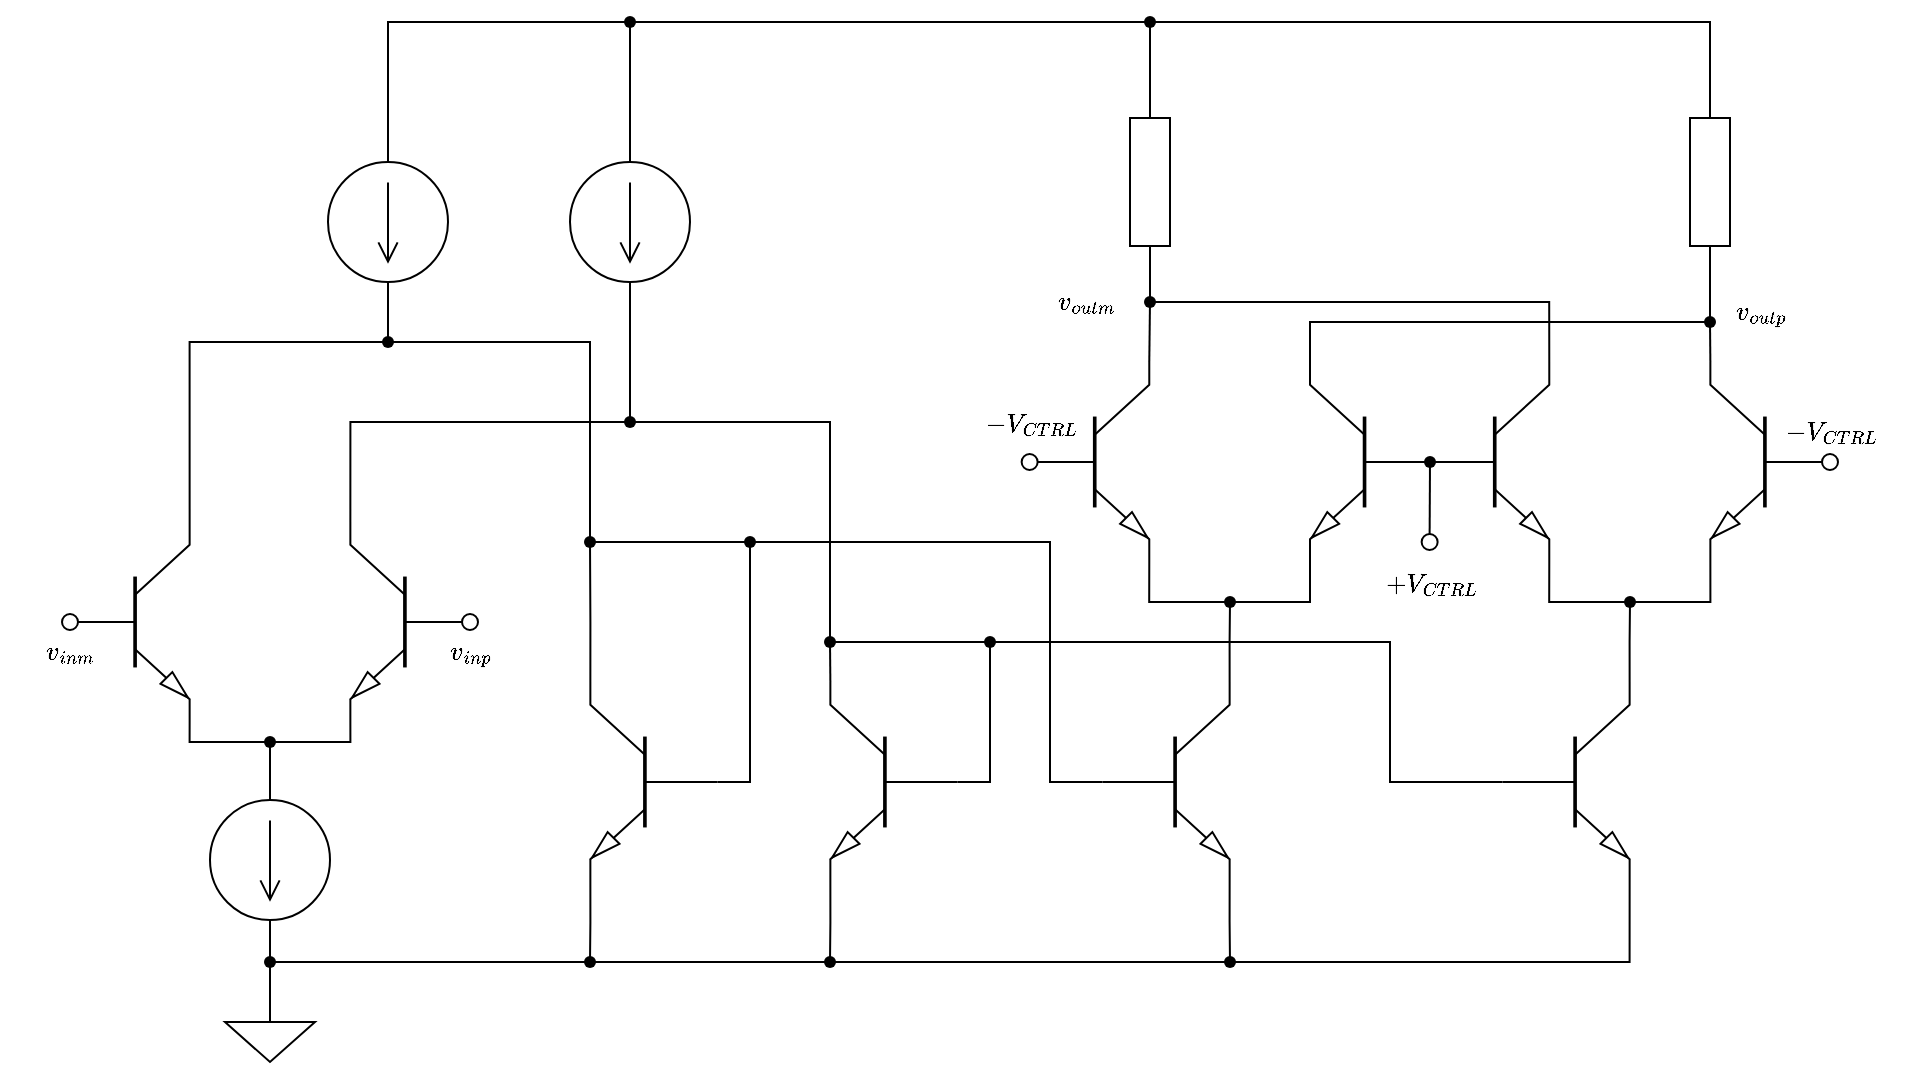 <mxfile version="24.1.0" type="device">
  <diagram name="ページ1" id="3CdTRiGsujiSw6c1h7v3">
    <mxGraphModel dx="1407" dy="570" grid="1" gridSize="10" guides="1" tooltips="1" connect="1" arrows="1" fold="1" page="1" pageScale="1" pageWidth="827" pageHeight="1169" math="1" shadow="0">
      <root>
        <mxCell id="0" />
        <mxCell id="1" parent="0" />
        <mxCell id="YW9zwW-SNKCNuL622meQ-1" value="" style="verticalLabelPosition=bottom;shadow=0;dashed=0;align=center;html=1;verticalAlign=top;shape=mxgraph.electrical.transistors.npn_transistor_5;" parent="1" vertex="1">
          <mxGeometry x="336" y="390" width="64" height="100" as="geometry" />
        </mxCell>
        <mxCell id="PU3b96CcsqgNLKvAV13z-3" value="" style="verticalLabelPosition=bottom;shadow=0;dashed=0;align=center;html=1;verticalAlign=top;shape=mxgraph.electrical.transistors.npn_transistor_5;flipH=1;" parent="1" vertex="1">
          <mxGeometry x="480" y="390" width="64" height="100" as="geometry" />
        </mxCell>
        <mxCell id="PU3b96CcsqgNLKvAV13z-4" value="" style="pointerEvents=1;verticalLabelPosition=bottom;shadow=0;dashed=0;align=center;html=1;verticalAlign=top;shape=mxgraph.electrical.signal_sources.source;aspect=fixed;points=[[0.5,0,0],[1,0.5,0],[0.5,1,0],[0,0.5,0]];elSignalType=dc1;direction=south;" parent="1" vertex="1">
          <mxGeometry x="410" y="529" width="60" height="60" as="geometry" />
        </mxCell>
        <mxCell id="PU3b96CcsqgNLKvAV13z-5" value="" style="verticalLabelPosition=bottom;shadow=0;dashed=0;align=center;html=1;verticalAlign=top;shape=mxgraph.electrical.transistors.npn_transistor_5;flipH=1;" parent="1" vertex="1">
          <mxGeometry x="600" y="470" width="64" height="100" as="geometry" />
        </mxCell>
        <mxCell id="PU3b96CcsqgNLKvAV13z-6" value="" style="verticalLabelPosition=bottom;shadow=0;dashed=0;align=center;html=1;verticalAlign=top;shape=mxgraph.electrical.transistors.npn_transistor_5;flipH=1;" parent="1" vertex="1">
          <mxGeometry x="720" y="470" width="64" height="100" as="geometry" />
        </mxCell>
        <mxCell id="PU3b96CcsqgNLKvAV13z-10" value="" style="verticalLabelPosition=bottom;shadow=0;dashed=0;align=center;html=1;verticalAlign=top;shape=mxgraph.electrical.transistors.npn_transistor_5;flipH=0;" parent="1" vertex="1">
          <mxGeometry x="856" y="470" width="64" height="100" as="geometry" />
        </mxCell>
        <mxCell id="PU3b96CcsqgNLKvAV13z-11" value="" style="verticalLabelPosition=bottom;shadow=0;dashed=0;align=center;html=1;verticalAlign=top;shape=mxgraph.electrical.transistors.npn_transistor_5;flipH=0;" parent="1" vertex="1">
          <mxGeometry x="1056" y="470" width="64" height="100" as="geometry" />
        </mxCell>
        <mxCell id="PU3b96CcsqgNLKvAV13z-12" value="" style="verticalLabelPosition=bottom;shadow=0;dashed=0;align=center;html=1;verticalAlign=top;shape=mxgraph.electrical.transistors.npn_transistor_5;" parent="1" vertex="1">
          <mxGeometry x="815.82" y="310" width="64" height="100" as="geometry" />
        </mxCell>
        <mxCell id="PU3b96CcsqgNLKvAV13z-13" value="" style="verticalLabelPosition=bottom;shadow=0;dashed=0;align=center;html=1;verticalAlign=top;shape=mxgraph.electrical.transistors.npn_transistor_5;flipH=1;" parent="1" vertex="1">
          <mxGeometry x="959.82" y="310" width="64" height="100" as="geometry" />
        </mxCell>
        <mxCell id="PU3b96CcsqgNLKvAV13z-14" value="" style="verticalLabelPosition=bottom;shadow=0;dashed=0;align=center;html=1;verticalAlign=top;shape=mxgraph.electrical.transistors.npn_transistor_5;" parent="1" vertex="1">
          <mxGeometry x="1015.82" y="310" width="64" height="100" as="geometry" />
        </mxCell>
        <mxCell id="PU3b96CcsqgNLKvAV13z-15" value="" style="verticalLabelPosition=bottom;shadow=0;dashed=0;align=center;html=1;verticalAlign=top;shape=mxgraph.electrical.transistors.npn_transistor_5;flipH=1;" parent="1" vertex="1">
          <mxGeometry x="1160" y="310" width="64" height="100" as="geometry" />
        </mxCell>
        <mxCell id="PU3b96CcsqgNLKvAV13z-16" value="" style="shape=waypoint;sketch=0;fillStyle=solid;size=6;pointerEvents=1;points=[];fillColor=none;resizable=0;rotatable=0;perimeter=centerPerimeter;snapToPoint=1;fontFamily=Helvetica;fontSize=11;fontColor=default;labelBackgroundColor=default;" parent="1" vertex="1">
          <mxGeometry x="910" y="420" width="20" height="20" as="geometry" />
        </mxCell>
        <mxCell id="PU3b96CcsqgNLKvAV13z-17" style="edgeStyle=orthogonalEdgeStyle;rounded=0;orthogonalLoop=1;jettySize=auto;html=1;exitX=1;exitY=1;exitDx=0;exitDy=0;exitPerimeter=0;entryX=0.007;entryY=0.429;entryDx=0;entryDy=0;entryPerimeter=0;strokeColor=default;align=center;verticalAlign=middle;fontFamily=Helvetica;fontSize=11;fontColor=default;labelBackgroundColor=default;endArrow=none;endFill=0;" parent="1" source="PU3b96CcsqgNLKvAV13z-12" target="PU3b96CcsqgNLKvAV13z-16" edge="1">
          <mxGeometry relative="1" as="geometry">
            <Array as="points">
              <mxPoint x="879.82" y="430" />
            </Array>
          </mxGeometry>
        </mxCell>
        <mxCell id="PU3b96CcsqgNLKvAV13z-18" style="edgeStyle=orthogonalEdgeStyle;rounded=0;orthogonalLoop=1;jettySize=auto;html=1;exitX=1;exitY=1;exitDx=0;exitDy=0;exitPerimeter=0;entryX=0.96;entryY=0.643;entryDx=0;entryDy=0;entryPerimeter=0;strokeColor=default;align=center;verticalAlign=middle;fontFamily=Helvetica;fontSize=11;fontColor=default;labelBackgroundColor=default;endArrow=none;endFill=0;" parent="1" source="PU3b96CcsqgNLKvAV13z-13" target="PU3b96CcsqgNLKvAV13z-16" edge="1">
          <mxGeometry relative="1" as="geometry">
            <Array as="points">
              <mxPoint x="959.82" y="430" />
            </Array>
          </mxGeometry>
        </mxCell>
        <mxCell id="B4WlmdKC-h2AMB1wvCXI-6" style="edgeStyle=orthogonalEdgeStyle;rounded=0;orthogonalLoop=1;jettySize=auto;html=1;entryX=0.5;entryY=0;entryDx=0;entryDy=0;endArrow=none;endFill=0;" parent="1" source="PU3b96CcsqgNLKvAV13z-19" target="B4WlmdKC-h2AMB1wvCXI-3" edge="1">
          <mxGeometry relative="1" as="geometry" />
        </mxCell>
        <mxCell id="PU3b96CcsqgNLKvAV13z-19" value="" style="shape=waypoint;sketch=0;fillStyle=solid;size=6;pointerEvents=1;points=[];fillColor=none;resizable=0;rotatable=0;perimeter=centerPerimeter;snapToPoint=1;fontFamily=Helvetica;fontSize=11;fontColor=default;labelBackgroundColor=default;" parent="1" vertex="1">
          <mxGeometry x="1010" y="350" width="20" height="20" as="geometry" />
        </mxCell>
        <mxCell id="PU3b96CcsqgNLKvAV13z-20" style="edgeStyle=orthogonalEdgeStyle;rounded=0;orthogonalLoop=1;jettySize=auto;html=1;exitX=0;exitY=0.5;exitDx=0;exitDy=0;exitPerimeter=0;entryX=0.007;entryY=0.476;entryDx=0;entryDy=0;entryPerimeter=0;strokeColor=default;align=center;verticalAlign=middle;fontFamily=Helvetica;fontSize=11;fontColor=default;labelBackgroundColor=default;endArrow=none;endFill=0;" parent="1" source="PU3b96CcsqgNLKvAV13z-13" target="PU3b96CcsqgNLKvAV13z-19" edge="1">
          <mxGeometry relative="1" as="geometry" />
        </mxCell>
        <mxCell id="PU3b96CcsqgNLKvAV13z-21" style="edgeStyle=orthogonalEdgeStyle;rounded=0;orthogonalLoop=1;jettySize=auto;html=1;exitX=0;exitY=0.5;exitDx=0;exitDy=0;exitPerimeter=0;entryX=0.96;entryY=0.595;entryDx=0;entryDy=0;entryPerimeter=0;strokeColor=default;align=center;verticalAlign=middle;fontFamily=Helvetica;fontSize=11;fontColor=default;labelBackgroundColor=default;endArrow=none;endFill=0;" parent="1" source="PU3b96CcsqgNLKvAV13z-14" target="PU3b96CcsqgNLKvAV13z-19" edge="1">
          <mxGeometry relative="1" as="geometry" />
        </mxCell>
        <mxCell id="PU3b96CcsqgNLKvAV13z-22" value="" style="shape=waypoint;sketch=0;fillStyle=solid;size=6;pointerEvents=1;points=[];fillColor=none;resizable=0;rotatable=0;perimeter=centerPerimeter;snapToPoint=1;fontFamily=Helvetica;fontSize=11;fontColor=default;labelBackgroundColor=default;" parent="1" vertex="1">
          <mxGeometry x="1110" y="420" width="20" height="20" as="geometry" />
        </mxCell>
        <mxCell id="PU3b96CcsqgNLKvAV13z-23" style="edgeStyle=orthogonalEdgeStyle;rounded=0;orthogonalLoop=1;jettySize=auto;html=1;exitX=1;exitY=1;exitDx=0;exitDy=0;exitPerimeter=0;entryX=0.079;entryY=0.31;entryDx=0;entryDy=0;entryPerimeter=0;strokeColor=default;align=center;verticalAlign=middle;fontFamily=Helvetica;fontSize=11;fontColor=default;labelBackgroundColor=default;endArrow=none;endFill=0;" parent="1" source="PU3b96CcsqgNLKvAV13z-14" target="PU3b96CcsqgNLKvAV13z-22" edge="1">
          <mxGeometry relative="1" as="geometry">
            <Array as="points">
              <mxPoint x="1080" y="430" />
            </Array>
          </mxGeometry>
        </mxCell>
        <mxCell id="PU3b96CcsqgNLKvAV13z-24" style="edgeStyle=orthogonalEdgeStyle;rounded=0;orthogonalLoop=1;jettySize=auto;html=1;exitX=1;exitY=1;exitDx=0;exitDy=0;exitPerimeter=0;entryX=0.96;entryY=0.381;entryDx=0;entryDy=0;entryPerimeter=0;strokeColor=default;align=center;verticalAlign=middle;fontFamily=Helvetica;fontSize=11;fontColor=default;labelBackgroundColor=default;endArrow=none;endFill=0;" parent="1" source="PU3b96CcsqgNLKvAV13z-15" target="PU3b96CcsqgNLKvAV13z-22" edge="1">
          <mxGeometry relative="1" as="geometry">
            <Array as="points">
              <mxPoint x="1160" y="430" />
            </Array>
          </mxGeometry>
        </mxCell>
        <mxCell id="PU3b96CcsqgNLKvAV13z-25" style="edgeStyle=orthogonalEdgeStyle;rounded=0;orthogonalLoop=1;jettySize=auto;html=1;exitX=1;exitY=0;exitDx=0;exitDy=0;exitPerimeter=0;entryX=0.531;entryY=1.024;entryDx=0;entryDy=0;entryPerimeter=0;strokeColor=default;align=center;verticalAlign=middle;fontFamily=Helvetica;fontSize=11;fontColor=default;labelBackgroundColor=default;endArrow=none;endFill=0;" parent="1" source="PU3b96CcsqgNLKvAV13z-11" target="PU3b96CcsqgNLKvAV13z-22" edge="1">
          <mxGeometry relative="1" as="geometry" />
        </mxCell>
        <mxCell id="PU3b96CcsqgNLKvAV13z-26" style="edgeStyle=orthogonalEdgeStyle;rounded=0;orthogonalLoop=1;jettySize=auto;html=1;exitX=1;exitY=0;exitDx=0;exitDy=0;exitPerimeter=0;entryX=0.436;entryY=1.119;entryDx=0;entryDy=0;entryPerimeter=0;strokeColor=default;align=center;verticalAlign=middle;fontFamily=Helvetica;fontSize=11;fontColor=default;labelBackgroundColor=default;endArrow=none;endFill=0;" parent="1" source="PU3b96CcsqgNLKvAV13z-10" target="PU3b96CcsqgNLKvAV13z-16" edge="1">
          <mxGeometry relative="1" as="geometry" />
        </mxCell>
        <mxCell id="PU3b96CcsqgNLKvAV13z-30" value="" style="shape=waypoint;sketch=0;fillStyle=solid;size=6;pointerEvents=1;points=[];fillColor=none;resizable=0;rotatable=0;perimeter=centerPerimeter;snapToPoint=1;fontFamily=Helvetica;fontSize=11;fontColor=default;labelBackgroundColor=default;" parent="1" vertex="1">
          <mxGeometry x="590" y="390" width="20" height="20" as="geometry" />
        </mxCell>
        <mxCell id="PU3b96CcsqgNLKvAV13z-31" value="" style="shape=waypoint;sketch=0;fillStyle=solid;size=6;pointerEvents=1;points=[];fillColor=none;resizable=0;rotatable=0;perimeter=centerPerimeter;snapToPoint=1;fontFamily=Helvetica;fontSize=11;fontColor=default;labelBackgroundColor=default;" parent="1" vertex="1">
          <mxGeometry x="710" y="440" width="20" height="20" as="geometry" />
        </mxCell>
        <mxCell id="PU3b96CcsqgNLKvAV13z-32" style="edgeStyle=orthogonalEdgeStyle;rounded=0;orthogonalLoop=1;jettySize=auto;html=1;exitX=1;exitY=0;exitDx=0;exitDy=0;exitPerimeter=0;entryX=0.674;entryY=1.024;entryDx=0;entryDy=0;entryPerimeter=0;strokeColor=default;align=center;verticalAlign=middle;fontFamily=Helvetica;fontSize=11;fontColor=default;labelBackgroundColor=default;endArrow=none;endFill=0;" parent="1" source="PU3b96CcsqgNLKvAV13z-5" target="PU3b96CcsqgNLKvAV13z-30" edge="1">
          <mxGeometry relative="1" as="geometry" />
        </mxCell>
        <mxCell id="PU3b96CcsqgNLKvAV13z-33" style="edgeStyle=orthogonalEdgeStyle;rounded=0;orthogonalLoop=1;jettySize=auto;html=1;exitX=1;exitY=0;exitDx=0;exitDy=0;exitPerimeter=0;entryX=0.483;entryY=1.071;entryDx=0;entryDy=0;entryPerimeter=0;strokeColor=default;align=center;verticalAlign=middle;fontFamily=Helvetica;fontSize=11;fontColor=default;labelBackgroundColor=default;endArrow=none;endFill=0;" parent="1" source="PU3b96CcsqgNLKvAV13z-6" target="PU3b96CcsqgNLKvAV13z-31" edge="1">
          <mxGeometry relative="1" as="geometry" />
        </mxCell>
        <mxCell id="PU3b96CcsqgNLKvAV13z-37" value="" style="shape=waypoint;sketch=0;fillStyle=solid;size=6;pointerEvents=1;points=[];fillColor=none;resizable=0;rotatable=0;perimeter=centerPerimeter;snapToPoint=1;fontFamily=Helvetica;fontSize=11;fontColor=default;labelBackgroundColor=default;" parent="1" vertex="1">
          <mxGeometry x="670" y="390" width="20" height="20" as="geometry" />
        </mxCell>
        <mxCell id="PU3b96CcsqgNLKvAV13z-38" style="edgeStyle=orthogonalEdgeStyle;rounded=0;orthogonalLoop=1;jettySize=auto;html=1;exitX=0;exitY=0.5;exitDx=0;exitDy=0;exitPerimeter=0;entryX=0.555;entryY=1.048;entryDx=0;entryDy=0;entryPerimeter=0;strokeColor=default;align=center;verticalAlign=middle;fontFamily=Helvetica;fontSize=11;fontColor=default;labelBackgroundColor=default;endArrow=none;endFill=0;" parent="1" source="PU3b96CcsqgNLKvAV13z-5" target="PU3b96CcsqgNLKvAV13z-37" edge="1">
          <mxGeometry relative="1" as="geometry">
            <Array as="points">
              <mxPoint x="680" y="520" />
            </Array>
          </mxGeometry>
        </mxCell>
        <mxCell id="PU3b96CcsqgNLKvAV13z-39" style="edgeStyle=orthogonalEdgeStyle;rounded=0;orthogonalLoop=1;jettySize=auto;html=1;entryX=-0.017;entryY=0.643;entryDx=0;entryDy=0;entryPerimeter=0;strokeColor=default;align=center;verticalAlign=middle;fontFamily=Helvetica;fontSize=11;fontColor=default;labelBackgroundColor=default;endArrow=none;endFill=0;" parent="1" source="PU3b96CcsqgNLKvAV13z-30" target="PU3b96CcsqgNLKvAV13z-37" edge="1">
          <mxGeometry relative="1" as="geometry" />
        </mxCell>
        <mxCell id="PU3b96CcsqgNLKvAV13z-42" value="" style="pointerEvents=1;verticalLabelPosition=bottom;shadow=0;dashed=0;align=center;html=1;verticalAlign=top;shape=mxgraph.electrical.signal_sources.source;aspect=fixed;points=[[0.5,0,0],[1,0.5,0],[0.5,1,0],[0,0.5,0]];elSignalType=dc1;direction=south;" parent="1" vertex="1">
          <mxGeometry x="469" y="210" width="60" height="60" as="geometry" />
        </mxCell>
        <mxCell id="PU3b96CcsqgNLKvAV13z-43" value="" style="pointerEvents=1;verticalLabelPosition=bottom;shadow=0;dashed=0;align=center;html=1;verticalAlign=top;shape=mxgraph.electrical.signal_sources.source;aspect=fixed;points=[[0.5,0,0],[1,0.5,0],[0.5,1,0],[0,0.5,0]];elSignalType=dc1;direction=south;" parent="1" vertex="1">
          <mxGeometry x="590" y="210" width="60" height="60" as="geometry" />
        </mxCell>
        <mxCell id="PU3b96CcsqgNLKvAV13z-44" value="" style="shape=waypoint;sketch=0;fillStyle=solid;size=6;pointerEvents=1;points=[];fillColor=none;resizable=0;rotatable=0;perimeter=centerPerimeter;snapToPoint=1;fontFamily=Helvetica;fontSize=11;fontColor=default;labelBackgroundColor=default;" parent="1" vertex="1">
          <mxGeometry x="489" y="290" width="20" height="20" as="geometry" />
        </mxCell>
        <mxCell id="PU3b96CcsqgNLKvAV13z-45" value="" style="shape=waypoint;sketch=0;fillStyle=solid;size=6;pointerEvents=1;points=[];fillColor=none;resizable=0;rotatable=0;perimeter=centerPerimeter;snapToPoint=1;fontFamily=Helvetica;fontSize=11;fontColor=default;labelBackgroundColor=default;" parent="1" vertex="1">
          <mxGeometry x="610" y="330" width="20" height="20" as="geometry" />
        </mxCell>
        <mxCell id="PU3b96CcsqgNLKvAV13z-47" style="edgeStyle=orthogonalEdgeStyle;rounded=0;orthogonalLoop=1;jettySize=auto;html=1;exitX=1;exitY=0;exitDx=0;exitDy=0;exitPerimeter=0;entryX=0.043;entryY=0.693;entryDx=0;entryDy=0;entryPerimeter=0;strokeColor=default;align=center;verticalAlign=middle;fontFamily=Helvetica;fontSize=11;fontColor=default;labelBackgroundColor=default;endArrow=none;endFill=0;" parent="1" source="PU3b96CcsqgNLKvAV13z-3" target="PU3b96CcsqgNLKvAV13z-45" edge="1">
          <mxGeometry relative="1" as="geometry">
            <Array as="points">
              <mxPoint x="480" y="340" />
            </Array>
          </mxGeometry>
        </mxCell>
        <mxCell id="PU3b96CcsqgNLKvAV13z-48" style="edgeStyle=orthogonalEdgeStyle;rounded=0;orthogonalLoop=1;jettySize=auto;html=1;entryX=0.586;entryY=-0.007;entryDx=0;entryDy=0;entryPerimeter=0;strokeColor=default;align=center;verticalAlign=middle;fontFamily=Helvetica;fontSize=11;fontColor=default;labelBackgroundColor=default;endArrow=none;endFill=0;" parent="1" source="PU3b96CcsqgNLKvAV13z-45" target="PU3b96CcsqgNLKvAV13z-31" edge="1">
          <mxGeometry relative="1" as="geometry" />
        </mxCell>
        <mxCell id="PU3b96CcsqgNLKvAV13z-49" style="edgeStyle=orthogonalEdgeStyle;rounded=0;orthogonalLoop=1;jettySize=auto;html=1;exitX=1;exitY=0.5;exitDx=0;exitDy=0;exitPerimeter=0;entryX=0.557;entryY=-0.107;entryDx=0;entryDy=0;entryPerimeter=0;strokeColor=default;align=center;verticalAlign=middle;fontFamily=Helvetica;fontSize=11;fontColor=default;labelBackgroundColor=default;endArrow=none;endFill=0;" parent="1" source="PU3b96CcsqgNLKvAV13z-43" target="PU3b96CcsqgNLKvAV13z-45" edge="1">
          <mxGeometry relative="1" as="geometry" />
        </mxCell>
        <mxCell id="PU3b96CcsqgNLKvAV13z-50" style="edgeStyle=orthogonalEdgeStyle;rounded=0;orthogonalLoop=1;jettySize=auto;html=1;exitX=1;exitY=0;exitDx=0;exitDy=0;exitPerimeter=0;entryX=-0.136;entryY=0.293;entryDx=0;entryDy=0;entryPerimeter=0;strokeColor=default;align=center;verticalAlign=middle;fontFamily=Helvetica;fontSize=11;fontColor=default;labelBackgroundColor=default;endArrow=none;endFill=0;" parent="1" source="YW9zwW-SNKCNuL622meQ-1" target="PU3b96CcsqgNLKvAV13z-44" edge="1">
          <mxGeometry relative="1" as="geometry">
            <Array as="points">
              <mxPoint x="400" y="300" />
            </Array>
          </mxGeometry>
        </mxCell>
        <mxCell id="PU3b96CcsqgNLKvAV13z-51" style="edgeStyle=orthogonalEdgeStyle;rounded=0;orthogonalLoop=1;jettySize=auto;html=1;entryX=0.671;entryY=-0.107;entryDx=0;entryDy=0;entryPerimeter=0;strokeColor=default;align=center;verticalAlign=middle;fontFamily=Helvetica;fontSize=11;fontColor=default;labelBackgroundColor=default;endArrow=none;endFill=0;" parent="1" source="PU3b96CcsqgNLKvAV13z-44" target="PU3b96CcsqgNLKvAV13z-30" edge="1">
          <mxGeometry relative="1" as="geometry" />
        </mxCell>
        <mxCell id="PU3b96CcsqgNLKvAV13z-52" style="edgeStyle=orthogonalEdgeStyle;rounded=0;orthogonalLoop=1;jettySize=auto;html=1;exitX=1;exitY=0.5;exitDx=0;exitDy=0;exitPerimeter=0;entryX=0.693;entryY=0.036;entryDx=0;entryDy=0;entryPerimeter=0;strokeColor=default;align=center;verticalAlign=middle;fontFamily=Helvetica;fontSize=11;fontColor=default;labelBackgroundColor=default;endArrow=none;endFill=0;" parent="1" source="PU3b96CcsqgNLKvAV13z-42" target="PU3b96CcsqgNLKvAV13z-44" edge="1">
          <mxGeometry relative="1" as="geometry" />
        </mxCell>
        <mxCell id="PU3b96CcsqgNLKvAV13z-53" value="" style="pointerEvents=1;verticalLabelPosition=bottom;shadow=0;dashed=0;align=center;html=1;verticalAlign=top;shape=mxgraph.electrical.resistors.resistor_1;fontFamily=Helvetica;fontSize=11;fontColor=default;labelBackgroundColor=default;direction=south;" parent="1" vertex="1">
          <mxGeometry x="870.0" y="170" width="20" height="100" as="geometry" />
        </mxCell>
        <mxCell id="PU3b96CcsqgNLKvAV13z-54" value="" style="pointerEvents=1;verticalLabelPosition=bottom;shadow=0;dashed=0;align=center;html=1;verticalAlign=top;shape=mxgraph.electrical.resistors.resistor_1;fontFamily=Helvetica;fontSize=11;fontColor=default;labelBackgroundColor=default;direction=south;" parent="1" vertex="1">
          <mxGeometry x="1150" y="170" width="20" height="100" as="geometry" />
        </mxCell>
        <mxCell id="PU3b96CcsqgNLKvAV13z-55" value="" style="shape=waypoint;sketch=0;fillStyle=solid;size=6;pointerEvents=1;points=[];fillColor=none;resizable=0;rotatable=0;perimeter=centerPerimeter;snapToPoint=1;fontFamily=Helvetica;fontSize=11;fontColor=default;labelBackgroundColor=default;" parent="1" vertex="1">
          <mxGeometry x="870" y="270" width="20" height="20" as="geometry" />
        </mxCell>
        <mxCell id="PU3b96CcsqgNLKvAV13z-56" value="" style="shape=waypoint;sketch=0;fillStyle=solid;size=6;pointerEvents=1;points=[];fillColor=none;resizable=0;rotatable=0;perimeter=centerPerimeter;snapToPoint=1;fontFamily=Helvetica;fontSize=11;fontColor=default;labelBackgroundColor=default;" parent="1" vertex="1">
          <mxGeometry x="1150" y="280" width="20" height="20" as="geometry" />
        </mxCell>
        <mxCell id="PU3b96CcsqgNLKvAV13z-57" style="edgeStyle=orthogonalEdgeStyle;rounded=0;orthogonalLoop=1;jettySize=auto;html=1;exitX=1;exitY=0;exitDx=0;exitDy=0;exitPerimeter=0;entryX=0.414;entryY=1.007;entryDx=0;entryDy=0;entryPerimeter=0;strokeColor=default;align=center;verticalAlign=middle;fontFamily=Helvetica;fontSize=11;fontColor=default;labelBackgroundColor=default;endArrow=none;endFill=0;" parent="1" source="PU3b96CcsqgNLKvAV13z-12" target="PU3b96CcsqgNLKvAV13z-55" edge="1">
          <mxGeometry relative="1" as="geometry" />
        </mxCell>
        <mxCell id="PU3b96CcsqgNLKvAV13z-58" style="edgeStyle=orthogonalEdgeStyle;rounded=0;orthogonalLoop=1;jettySize=auto;html=1;exitX=1;exitY=0.5;exitDx=0;exitDy=0;exitPerimeter=0;entryX=0.633;entryY=0.117;entryDx=0;entryDy=0;entryPerimeter=0;strokeColor=default;align=center;verticalAlign=middle;fontFamily=Helvetica;fontSize=11;fontColor=default;labelBackgroundColor=default;endArrow=none;endFill=0;" parent="1" source="PU3b96CcsqgNLKvAV13z-53" target="PU3b96CcsqgNLKvAV13z-55" edge="1">
          <mxGeometry relative="1" as="geometry" />
        </mxCell>
        <mxCell id="PU3b96CcsqgNLKvAV13z-59" style="edgeStyle=orthogonalEdgeStyle;rounded=0;orthogonalLoop=1;jettySize=auto;html=1;exitX=1;exitY=0.5;exitDx=0;exitDy=0;exitPerimeter=0;entryX=0.5;entryY=-0.033;entryDx=0;entryDy=0;entryPerimeter=0;strokeColor=default;align=center;verticalAlign=middle;fontFamily=Helvetica;fontSize=11;fontColor=default;labelBackgroundColor=default;endArrow=none;endFill=0;" parent="1" source="PU3b96CcsqgNLKvAV13z-54" target="PU3b96CcsqgNLKvAV13z-56" edge="1">
          <mxGeometry relative="1" as="geometry" />
        </mxCell>
        <mxCell id="PU3b96CcsqgNLKvAV13z-60" style="edgeStyle=orthogonalEdgeStyle;rounded=0;orthogonalLoop=1;jettySize=auto;html=1;exitX=1;exitY=0;exitDx=0;exitDy=0;exitPerimeter=0;entryX=0.583;entryY=0.967;entryDx=0;entryDy=0;entryPerimeter=0;strokeColor=default;align=center;verticalAlign=middle;fontFamily=Helvetica;fontSize=11;fontColor=default;labelBackgroundColor=default;endArrow=none;endFill=0;" parent="1" source="PU3b96CcsqgNLKvAV13z-15" target="PU3b96CcsqgNLKvAV13z-56" edge="1">
          <mxGeometry relative="1" as="geometry" />
        </mxCell>
        <mxCell id="PU3b96CcsqgNLKvAV13z-61" style="edgeStyle=orthogonalEdgeStyle;rounded=0;orthogonalLoop=1;jettySize=auto;html=1;exitX=1;exitY=0;exitDx=0;exitDy=0;exitPerimeter=0;entryX=0.9;entryY=0.483;entryDx=0;entryDy=0;entryPerimeter=0;strokeColor=default;align=center;verticalAlign=middle;fontFamily=Helvetica;fontSize=11;fontColor=default;labelBackgroundColor=default;endArrow=none;endFill=0;" parent="1" source="PU3b96CcsqgNLKvAV13z-14" target="PU3b96CcsqgNLKvAV13z-55" edge="1">
          <mxGeometry relative="1" as="geometry">
            <Array as="points">
              <mxPoint x="1080" y="280" />
            </Array>
          </mxGeometry>
        </mxCell>
        <mxCell id="PU3b96CcsqgNLKvAV13z-62" style="edgeStyle=orthogonalEdgeStyle;rounded=0;orthogonalLoop=1;jettySize=auto;html=1;exitX=1;exitY=0;exitDx=0;exitDy=0;exitPerimeter=0;entryX=0;entryY=0.7;entryDx=0;entryDy=0;entryPerimeter=0;strokeColor=default;align=center;verticalAlign=middle;fontFamily=Helvetica;fontSize=11;fontColor=default;labelBackgroundColor=default;endArrow=none;endFill=0;" parent="1" source="PU3b96CcsqgNLKvAV13z-13" target="PU3b96CcsqgNLKvAV13z-56" edge="1">
          <mxGeometry relative="1" as="geometry">
            <Array as="points">
              <mxPoint x="960" y="290" />
            </Array>
          </mxGeometry>
        </mxCell>
        <mxCell id="PU3b96CcsqgNLKvAV13z-63" value="" style="shape=waypoint;sketch=0;fillStyle=solid;size=6;pointerEvents=1;points=[];fillColor=none;resizable=0;rotatable=0;perimeter=centerPerimeter;snapToPoint=1;fontFamily=Helvetica;fontSize=11;fontColor=default;labelBackgroundColor=default;" parent="1" vertex="1">
          <mxGeometry x="430" y="490" width="20" height="20" as="geometry" />
        </mxCell>
        <mxCell id="PU3b96CcsqgNLKvAV13z-64" style="edgeStyle=orthogonalEdgeStyle;rounded=0;orthogonalLoop=1;jettySize=auto;html=1;exitX=1;exitY=1;exitDx=0;exitDy=0;exitPerimeter=0;entryX=0.06;entryY=0.451;entryDx=0;entryDy=0;entryPerimeter=0;strokeColor=default;align=center;verticalAlign=middle;fontFamily=Helvetica;fontSize=11;fontColor=default;labelBackgroundColor=default;endArrow=none;endFill=0;" parent="1" source="YW9zwW-SNKCNuL622meQ-1" target="PU3b96CcsqgNLKvAV13z-63" edge="1">
          <mxGeometry relative="1" as="geometry">
            <Array as="points">
              <mxPoint x="400" y="500" />
            </Array>
          </mxGeometry>
        </mxCell>
        <mxCell id="PU3b96CcsqgNLKvAV13z-65" style="edgeStyle=orthogonalEdgeStyle;rounded=0;orthogonalLoop=1;jettySize=auto;html=1;exitX=1;exitY=1;exitDx=0;exitDy=0;exitPerimeter=0;entryX=1.025;entryY=0.428;entryDx=0;entryDy=0;entryPerimeter=0;strokeColor=default;align=center;verticalAlign=middle;fontFamily=Helvetica;fontSize=11;fontColor=default;labelBackgroundColor=default;endArrow=none;endFill=0;" parent="1" source="PU3b96CcsqgNLKvAV13z-3" target="PU3b96CcsqgNLKvAV13z-63" edge="1">
          <mxGeometry relative="1" as="geometry">
            <Array as="points">
              <mxPoint x="480" y="500" />
            </Array>
          </mxGeometry>
        </mxCell>
        <mxCell id="PU3b96CcsqgNLKvAV13z-66" style="edgeStyle=orthogonalEdgeStyle;rounded=0;orthogonalLoop=1;jettySize=auto;html=1;exitX=0;exitY=0.5;exitDx=0;exitDy=0;exitPerimeter=0;entryX=0.428;entryY=0.945;entryDx=0;entryDy=0;entryPerimeter=0;strokeColor=default;align=center;verticalAlign=middle;fontFamily=Helvetica;fontSize=11;fontColor=default;labelBackgroundColor=default;endArrow=none;endFill=0;" parent="1" source="PU3b96CcsqgNLKvAV13z-4" target="PU3b96CcsqgNLKvAV13z-63" edge="1">
          <mxGeometry relative="1" as="geometry" />
        </mxCell>
        <mxCell id="PU3b96CcsqgNLKvAV13z-67" value="" style="pointerEvents=1;verticalLabelPosition=bottom;shadow=0;dashed=0;align=center;html=1;verticalAlign=top;shape=mxgraph.electrical.signal_sources.signal_ground;fontFamily=Helvetica;fontSize=11;fontColor=default;labelBackgroundColor=default;" parent="1" vertex="1">
          <mxGeometry x="417.5" y="630" width="45" height="30" as="geometry" />
        </mxCell>
        <mxCell id="PU3b96CcsqgNLKvAV13z-68" value="" style="shape=waypoint;sketch=0;fillStyle=solid;size=6;pointerEvents=1;points=[];fillColor=none;resizable=0;rotatable=0;perimeter=centerPerimeter;snapToPoint=1;fontFamily=Helvetica;fontSize=11;fontColor=default;labelBackgroundColor=default;" parent="1" vertex="1">
          <mxGeometry x="430" y="600" width="20" height="20" as="geometry" />
        </mxCell>
        <mxCell id="PU3b96CcsqgNLKvAV13z-69" style="edgeStyle=orthogonalEdgeStyle;rounded=0;orthogonalLoop=1;jettySize=auto;html=1;exitX=1;exitY=0.5;exitDx=0;exitDy=0;exitPerimeter=0;entryX=0.503;entryY=-0.062;entryDx=0;entryDy=0;entryPerimeter=0;strokeColor=default;align=center;verticalAlign=middle;fontFamily=Helvetica;fontSize=11;fontColor=default;labelBackgroundColor=default;endArrow=none;endFill=0;" parent="1" source="PU3b96CcsqgNLKvAV13z-4" target="PU3b96CcsqgNLKvAV13z-68" edge="1">
          <mxGeometry relative="1" as="geometry" />
        </mxCell>
        <mxCell id="PU3b96CcsqgNLKvAV13z-70" style="edgeStyle=orthogonalEdgeStyle;rounded=0;orthogonalLoop=1;jettySize=auto;html=1;exitX=0.5;exitY=0;exitDx=0;exitDy=0;exitPerimeter=0;entryX=0.606;entryY=0.91;entryDx=0;entryDy=0;entryPerimeter=0;strokeColor=default;align=center;verticalAlign=middle;fontFamily=Helvetica;fontSize=11;fontColor=default;labelBackgroundColor=default;endArrow=none;endFill=0;" parent="1" source="PU3b96CcsqgNLKvAV13z-67" target="PU3b96CcsqgNLKvAV13z-68" edge="1">
          <mxGeometry relative="1" as="geometry" />
        </mxCell>
        <mxCell id="PU3b96CcsqgNLKvAV13z-71" value="" style="shape=waypoint;sketch=0;fillStyle=solid;size=6;pointerEvents=1;points=[];fillColor=none;resizable=0;rotatable=0;perimeter=centerPerimeter;snapToPoint=1;fontFamily=Helvetica;fontSize=11;fontColor=default;labelBackgroundColor=default;" parent="1" vertex="1">
          <mxGeometry x="590" y="600" width="20" height="20" as="geometry" />
        </mxCell>
        <mxCell id="PU3b96CcsqgNLKvAV13z-72" value="" style="shape=waypoint;sketch=0;fillStyle=solid;size=6;pointerEvents=1;points=[];fillColor=none;resizable=0;rotatable=0;perimeter=centerPerimeter;snapToPoint=1;fontFamily=Helvetica;fontSize=11;fontColor=default;labelBackgroundColor=default;" parent="1" vertex="1">
          <mxGeometry x="710" y="600" width="20" height="20" as="geometry" />
        </mxCell>
        <mxCell id="PU3b96CcsqgNLKvAV13z-73" value="" style="shape=waypoint;sketch=0;fillStyle=solid;size=6;pointerEvents=1;points=[];fillColor=none;resizable=0;rotatable=0;perimeter=centerPerimeter;snapToPoint=1;fontFamily=Helvetica;fontSize=11;fontColor=default;labelBackgroundColor=default;" parent="1" vertex="1">
          <mxGeometry x="910" y="600" width="20" height="20" as="geometry" />
        </mxCell>
        <mxCell id="PU3b96CcsqgNLKvAV13z-75" style="edgeStyle=orthogonalEdgeStyle;rounded=0;orthogonalLoop=1;jettySize=auto;html=1;exitX=1;exitY=1;exitDx=0;exitDy=0;exitPerimeter=0;entryX=1.1;entryY=0.65;entryDx=0;entryDy=0;entryPerimeter=0;strokeColor=default;align=center;verticalAlign=middle;fontFamily=Helvetica;fontSize=11;fontColor=default;labelBackgroundColor=default;endArrow=none;endFill=0;" parent="1" source="PU3b96CcsqgNLKvAV13z-11" target="PU3b96CcsqgNLKvAV13z-73" edge="1">
          <mxGeometry relative="1" as="geometry">
            <Array as="points">
              <mxPoint x="1120" y="610" />
            </Array>
          </mxGeometry>
        </mxCell>
        <mxCell id="PU3b96CcsqgNLKvAV13z-76" style="edgeStyle=orthogonalEdgeStyle;rounded=0;orthogonalLoop=1;jettySize=auto;html=1;exitX=1;exitY=1;exitDx=0;exitDy=0;exitPerimeter=0;entryX=0.35;entryY=-0.1;entryDx=0;entryDy=0;entryPerimeter=0;strokeColor=default;align=center;verticalAlign=middle;fontFamily=Helvetica;fontSize=11;fontColor=default;labelBackgroundColor=default;endArrow=none;endFill=0;" parent="1" source="PU3b96CcsqgNLKvAV13z-10" target="PU3b96CcsqgNLKvAV13z-73" edge="1">
          <mxGeometry relative="1" as="geometry" />
        </mxCell>
        <mxCell id="PU3b96CcsqgNLKvAV13z-77" style="edgeStyle=orthogonalEdgeStyle;rounded=0;orthogonalLoop=1;jettySize=auto;html=1;entryX=0.883;entryY=0.9;entryDx=0;entryDy=0;entryPerimeter=0;strokeColor=default;align=center;verticalAlign=middle;fontFamily=Helvetica;fontSize=11;fontColor=default;labelBackgroundColor=default;endArrow=none;endFill=0;" parent="1" source="PU3b96CcsqgNLKvAV13z-73" target="PU3b96CcsqgNLKvAV13z-72" edge="1">
          <mxGeometry relative="1" as="geometry" />
        </mxCell>
        <mxCell id="PU3b96CcsqgNLKvAV13z-78" style="edgeStyle=orthogonalEdgeStyle;rounded=0;orthogonalLoop=1;jettySize=auto;html=1;exitX=1;exitY=1;exitDx=0;exitDy=0;exitPerimeter=0;entryX=0.617;entryY=-0.067;entryDx=0;entryDy=0;entryPerimeter=0;strokeColor=default;align=center;verticalAlign=middle;fontFamily=Helvetica;fontSize=11;fontColor=default;labelBackgroundColor=default;endArrow=none;endFill=0;" parent="1" source="PU3b96CcsqgNLKvAV13z-6" target="PU3b96CcsqgNLKvAV13z-72" edge="1">
          <mxGeometry relative="1" as="geometry" />
        </mxCell>
        <mxCell id="PU3b96CcsqgNLKvAV13z-79" style="edgeStyle=orthogonalEdgeStyle;rounded=0;orthogonalLoop=1;jettySize=auto;html=1;entryX=1.133;entryY=0.733;entryDx=0;entryDy=0;entryPerimeter=0;strokeColor=default;align=center;verticalAlign=middle;fontFamily=Helvetica;fontSize=11;fontColor=default;labelBackgroundColor=default;endArrow=none;endFill=0;" parent="1" source="PU3b96CcsqgNLKvAV13z-72" target="PU3b96CcsqgNLKvAV13z-71" edge="1">
          <mxGeometry relative="1" as="geometry" />
        </mxCell>
        <mxCell id="PU3b96CcsqgNLKvAV13z-80" style="edgeStyle=orthogonalEdgeStyle;rounded=0;orthogonalLoop=1;jettySize=auto;html=1;exitX=1;exitY=1;exitDx=0;exitDy=0;exitPerimeter=0;entryX=0.417;entryY=-0.117;entryDx=0;entryDy=0;entryPerimeter=0;strokeColor=default;align=center;verticalAlign=middle;fontFamily=Helvetica;fontSize=11;fontColor=default;labelBackgroundColor=default;endArrow=none;endFill=0;" parent="1" source="PU3b96CcsqgNLKvAV13z-5" target="PU3b96CcsqgNLKvAV13z-71" edge="1">
          <mxGeometry relative="1" as="geometry" />
        </mxCell>
        <mxCell id="PU3b96CcsqgNLKvAV13z-81" style="edgeStyle=orthogonalEdgeStyle;rounded=0;orthogonalLoop=1;jettySize=auto;html=1;entryX=0.983;entryY=0.717;entryDx=0;entryDy=0;entryPerimeter=0;strokeColor=default;align=center;verticalAlign=middle;fontFamily=Helvetica;fontSize=11;fontColor=default;labelBackgroundColor=default;endArrow=none;endFill=0;" parent="1" source="PU3b96CcsqgNLKvAV13z-71" target="PU3b96CcsqgNLKvAV13z-68" edge="1">
          <mxGeometry relative="1" as="geometry" />
        </mxCell>
        <mxCell id="PU3b96CcsqgNLKvAV13z-82" value="" style="shape=waypoint;sketch=0;fillStyle=solid;size=6;pointerEvents=1;points=[];fillColor=none;resizable=0;rotatable=0;perimeter=centerPerimeter;snapToPoint=1;fontFamily=Helvetica;fontSize=11;fontColor=default;labelBackgroundColor=default;" parent="1" vertex="1">
          <mxGeometry x="870" y="130" width="20" height="20" as="geometry" />
        </mxCell>
        <mxCell id="PU3b96CcsqgNLKvAV13z-83" value="" style="shape=waypoint;sketch=0;fillStyle=solid;size=6;pointerEvents=1;points=[];fillColor=none;resizable=0;rotatable=0;perimeter=centerPerimeter;snapToPoint=1;fontFamily=Helvetica;fontSize=11;fontColor=default;labelBackgroundColor=default;" parent="1" vertex="1">
          <mxGeometry x="610" y="130" width="20" height="20" as="geometry" />
        </mxCell>
        <mxCell id="PU3b96CcsqgNLKvAV13z-86" style="edgeStyle=orthogonalEdgeStyle;rounded=0;orthogonalLoop=1;jettySize=auto;html=1;exitX=0;exitY=0.5;exitDx=0;exitDy=0;exitPerimeter=0;entryX=0.412;entryY=1.119;entryDx=0;entryDy=0;entryPerimeter=0;strokeColor=default;align=center;verticalAlign=middle;fontFamily=Helvetica;fontSize=11;fontColor=default;labelBackgroundColor=default;endArrow=none;endFill=0;" parent="1" source="PU3b96CcsqgNLKvAV13z-43" target="PU3b96CcsqgNLKvAV13z-83" edge="1">
          <mxGeometry relative="1" as="geometry" />
        </mxCell>
        <mxCell id="PU3b96CcsqgNLKvAV13z-87" style="edgeStyle=orthogonalEdgeStyle;rounded=0;orthogonalLoop=1;jettySize=auto;html=1;exitX=0;exitY=0.5;exitDx=0;exitDy=0;exitPerimeter=0;entryX=0.46;entryY=0.976;entryDx=0;entryDy=0;entryPerimeter=0;strokeColor=default;align=center;verticalAlign=middle;fontFamily=Helvetica;fontSize=11;fontColor=default;labelBackgroundColor=default;endArrow=none;endFill=0;" parent="1" source="PU3b96CcsqgNLKvAV13z-53" target="PU3b96CcsqgNLKvAV13z-82" edge="1">
          <mxGeometry relative="1" as="geometry" />
        </mxCell>
        <mxCell id="PU3b96CcsqgNLKvAV13z-88" style="edgeStyle=orthogonalEdgeStyle;rounded=0;orthogonalLoop=1;jettySize=auto;html=1;exitX=0;exitY=0.5;exitDx=0;exitDy=0;exitPerimeter=0;entryX=1.031;entryY=0.357;entryDx=0;entryDy=0;entryPerimeter=0;strokeColor=default;align=center;verticalAlign=middle;fontFamily=Helvetica;fontSize=11;fontColor=default;labelBackgroundColor=default;endArrow=none;endFill=0;" parent="1" source="PU3b96CcsqgNLKvAV13z-54" target="PU3b96CcsqgNLKvAV13z-82" edge="1">
          <mxGeometry relative="1" as="geometry">
            <Array as="points">
              <mxPoint x="1160" y="140" />
            </Array>
          </mxGeometry>
        </mxCell>
        <mxCell id="PU3b96CcsqgNLKvAV13z-89" style="edgeStyle=orthogonalEdgeStyle;rounded=0;orthogonalLoop=1;jettySize=auto;html=1;entryX=1.031;entryY=0.333;entryDx=0;entryDy=0;entryPerimeter=0;strokeColor=default;align=center;verticalAlign=middle;fontFamily=Helvetica;fontSize=11;fontColor=default;labelBackgroundColor=default;endArrow=none;endFill=0;" parent="1" source="PU3b96CcsqgNLKvAV13z-82" target="PU3b96CcsqgNLKvAV13z-83" edge="1">
          <mxGeometry relative="1" as="geometry" />
        </mxCell>
        <mxCell id="PU3b96CcsqgNLKvAV13z-91" style="edgeStyle=orthogonalEdgeStyle;rounded=0;orthogonalLoop=1;jettySize=auto;html=1;exitX=0;exitY=0.5;exitDx=0;exitDy=0;exitPerimeter=0;entryX=-0.183;entryY=0.667;entryDx=0;entryDy=0;entryPerimeter=0;strokeColor=default;align=center;verticalAlign=middle;fontFamily=Helvetica;fontSize=11;fontColor=default;labelBackgroundColor=default;endArrow=none;endFill=0;" parent="1" source="PU3b96CcsqgNLKvAV13z-42" target="PU3b96CcsqgNLKvAV13z-83" edge="1">
          <mxGeometry relative="1" as="geometry">
            <Array as="points">
              <mxPoint x="499" y="140" />
            </Array>
          </mxGeometry>
        </mxCell>
        <mxCell id="B4WlmdKC-h2AMB1wvCXI-1" value="" style="verticalLabelPosition=bottom;shadow=0;dashed=0;align=center;html=1;verticalAlign=top;strokeWidth=1;shape=ellipse;perimeter=ellipsePerimeter;fontFamily=Helvetica;fontSize=11;fontColor=default;labelBackgroundColor=default;aspect=fixed;" parent="1" vertex="1">
          <mxGeometry x="336" y="436" width="8" height="8" as="geometry" />
        </mxCell>
        <mxCell id="B4WlmdKC-h2AMB1wvCXI-2" value="" style="verticalLabelPosition=bottom;shadow=0;dashed=0;align=center;html=1;verticalAlign=top;strokeWidth=1;shape=ellipse;perimeter=ellipsePerimeter;fontFamily=Helvetica;fontSize=11;fontColor=default;labelBackgroundColor=default;aspect=fixed;" parent="1" vertex="1">
          <mxGeometry x="536" y="436" width="8" height="8" as="geometry" />
        </mxCell>
        <mxCell id="B4WlmdKC-h2AMB1wvCXI-3" value="" style="verticalLabelPosition=bottom;shadow=0;dashed=0;align=center;html=1;verticalAlign=top;strokeWidth=1;shape=ellipse;perimeter=ellipsePerimeter;fontFamily=Helvetica;fontSize=11;fontColor=default;labelBackgroundColor=default;aspect=fixed;" parent="1" vertex="1">
          <mxGeometry x="1015.82" y="396" width="8" height="8" as="geometry" />
        </mxCell>
        <mxCell id="B4WlmdKC-h2AMB1wvCXI-4" value="" style="verticalLabelPosition=bottom;shadow=0;dashed=0;align=center;html=1;verticalAlign=top;strokeWidth=1;shape=ellipse;perimeter=ellipsePerimeter;fontFamily=Helvetica;fontSize=11;fontColor=default;labelBackgroundColor=default;aspect=fixed;" parent="1" vertex="1">
          <mxGeometry x="815.82" y="356" width="8" height="8" as="geometry" />
        </mxCell>
        <mxCell id="B4WlmdKC-h2AMB1wvCXI-5" value="" style="verticalLabelPosition=bottom;shadow=0;dashed=0;align=center;html=1;verticalAlign=top;strokeWidth=1;shape=ellipse;perimeter=ellipsePerimeter;fontFamily=Helvetica;fontSize=11;fontColor=default;labelBackgroundColor=default;aspect=fixed;" parent="1" vertex="1">
          <mxGeometry x="1216" y="356" width="8" height="8" as="geometry" />
        </mxCell>
        <mxCell id="B4WlmdKC-h2AMB1wvCXI-7" style="edgeStyle=orthogonalEdgeStyle;rounded=0;orthogonalLoop=1;jettySize=auto;html=1;entryX=0;entryY=0.5;entryDx=0;entryDy=0;entryPerimeter=0;strokeColor=default;align=center;verticalAlign=middle;fontFamily=Helvetica;fontSize=11;fontColor=default;labelBackgroundColor=default;endArrow=none;endFill=0;" parent="1" source="PU3b96CcsqgNLKvAV13z-37" target="PU3b96CcsqgNLKvAV13z-10" edge="1">
          <mxGeometry relative="1" as="geometry">
            <Array as="points">
              <mxPoint x="830" y="400" />
              <mxPoint x="830" y="520" />
            </Array>
          </mxGeometry>
        </mxCell>
        <mxCell id="B4WlmdKC-h2AMB1wvCXI-8" value="" style="shape=waypoint;sketch=0;fillStyle=solid;size=6;pointerEvents=1;points=[];fillColor=none;resizable=0;rotatable=0;perimeter=centerPerimeter;snapToPoint=1;fontFamily=Helvetica;fontSize=11;fontColor=default;labelBackgroundColor=default;" parent="1" vertex="1">
          <mxGeometry x="790" y="440" width="20" height="20" as="geometry" />
        </mxCell>
        <mxCell id="B4WlmdKC-h2AMB1wvCXI-9" style="edgeStyle=orthogonalEdgeStyle;rounded=0;orthogonalLoop=1;jettySize=auto;html=1;exitX=0;exitY=0.5;exitDx=0;exitDy=0;exitPerimeter=0;entryX=0.547;entryY=1.039;entryDx=0;entryDy=0;entryPerimeter=0;strokeColor=default;align=center;verticalAlign=middle;fontFamily=Helvetica;fontSize=11;fontColor=default;labelBackgroundColor=default;endArrow=none;endFill=0;" parent="1" source="PU3b96CcsqgNLKvAV13z-6" target="B4WlmdKC-h2AMB1wvCXI-8" edge="1">
          <mxGeometry relative="1" as="geometry">
            <Array as="points">
              <mxPoint x="800" y="520" />
            </Array>
          </mxGeometry>
        </mxCell>
        <mxCell id="B4WlmdKC-h2AMB1wvCXI-10" style="edgeStyle=orthogonalEdgeStyle;rounded=0;orthogonalLoop=1;jettySize=auto;html=1;entryX=0.033;entryY=0.567;entryDx=0;entryDy=0;entryPerimeter=0;strokeColor=default;align=center;verticalAlign=middle;fontFamily=Helvetica;fontSize=11;fontColor=default;labelBackgroundColor=default;endArrow=none;endFill=0;" parent="1" source="PU3b96CcsqgNLKvAV13z-31" target="B4WlmdKC-h2AMB1wvCXI-8" edge="1">
          <mxGeometry relative="1" as="geometry" />
        </mxCell>
        <mxCell id="B4WlmdKC-h2AMB1wvCXI-11" style="edgeStyle=orthogonalEdgeStyle;rounded=0;orthogonalLoop=1;jettySize=auto;html=1;entryX=0;entryY=0.5;entryDx=0;entryDy=0;entryPerimeter=0;strokeColor=default;align=center;verticalAlign=middle;fontFamily=Helvetica;fontSize=11;fontColor=default;labelBackgroundColor=default;endArrow=none;endFill=0;" parent="1" source="B4WlmdKC-h2AMB1wvCXI-8" target="PU3b96CcsqgNLKvAV13z-11" edge="1">
          <mxGeometry relative="1" as="geometry">
            <Array as="points">
              <mxPoint x="1000" y="450" />
              <mxPoint x="1000" y="520" />
            </Array>
          </mxGeometry>
        </mxCell>
        <mxCell id="B4WlmdKC-h2AMB1wvCXI-12" value="`+V_{CTRL}`" style="text;html=1;align=center;verticalAlign=middle;resizable=0;points=[];autosize=1;strokeColor=none;fillColor=none;fontFamily=Helvetica;fontSize=11;fontColor=default;labelBackgroundColor=default;" parent="1" vertex="1">
          <mxGeometry x="974.82" y="406" width="90" height="30" as="geometry" />
        </mxCell>
        <mxCell id="B4WlmdKC-h2AMB1wvCXI-13" value="`-V_{CTRL}`" style="text;html=1;align=center;verticalAlign=middle;resizable=0;points=[];autosize=1;strokeColor=none;fillColor=none;fontFamily=Helvetica;fontSize=11;fontColor=default;labelBackgroundColor=default;" parent="1" vertex="1">
          <mxGeometry x="779.82" y="326" width="80" height="30" as="geometry" />
        </mxCell>
        <mxCell id="B4WlmdKC-h2AMB1wvCXI-14" value="`-V_{CTRL}`" style="text;html=1;align=center;verticalAlign=middle;resizable=0;points=[];autosize=1;strokeColor=none;fillColor=none;fontFamily=Helvetica;fontSize=11;fontColor=default;labelBackgroundColor=default;" parent="1" vertex="1">
          <mxGeometry x="1180" y="330" width="80" height="30" as="geometry" />
        </mxCell>
        <mxCell id="B4WlmdKC-h2AMB1wvCXI-15" value="`v_{outp}`" style="text;html=1;align=center;verticalAlign=middle;resizable=0;points=[];autosize=1;strokeColor=none;fillColor=none;fontFamily=Helvetica;fontSize=11;fontColor=default;labelBackgroundColor=default;" parent="1" vertex="1">
          <mxGeometry x="1150" y="270" width="70" height="30" as="geometry" />
        </mxCell>
        <mxCell id="B4WlmdKC-h2AMB1wvCXI-16" value="`v_{outm}`" style="text;html=1;align=center;verticalAlign=middle;resizable=0;points=[];autosize=1;strokeColor=none;fillColor=none;fontFamily=Helvetica;fontSize=11;fontColor=default;labelBackgroundColor=default;" parent="1" vertex="1">
          <mxGeometry x="812.82" y="265" width="70" height="30" as="geometry" />
        </mxCell>
        <mxCell id="B4WlmdKC-h2AMB1wvCXI-17" value="`v_{i np}`" style="text;html=1;align=center;verticalAlign=middle;resizable=0;points=[];autosize=1;strokeColor=none;fillColor=none;fontFamily=Helvetica;fontSize=11;fontColor=default;labelBackgroundColor=default;" parent="1" vertex="1">
          <mxGeometry x="505" y="440" width="70" height="30" as="geometry" />
        </mxCell>
        <mxCell id="B4WlmdKC-h2AMB1wvCXI-18" value="`v_{i nm}`" style="text;html=1;align=center;verticalAlign=middle;resizable=0;points=[];autosize=1;strokeColor=none;fillColor=none;fontFamily=Helvetica;fontSize=11;fontColor=default;labelBackgroundColor=default;" parent="1" vertex="1">
          <mxGeometry x="305" y="440" width="70" height="30" as="geometry" />
        </mxCell>
      </root>
    </mxGraphModel>
  </diagram>
</mxfile>
